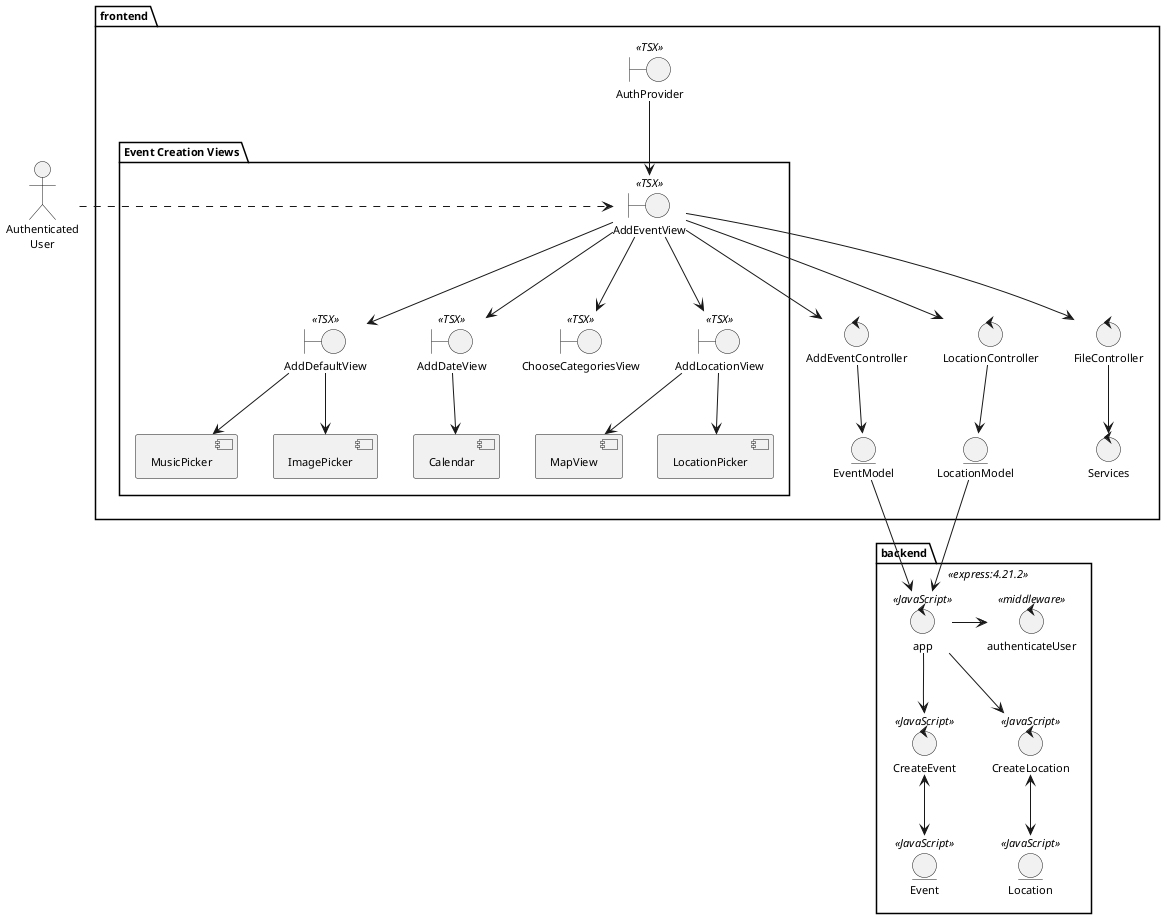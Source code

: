 @startuml DesignClassDiagram
skinparam style strictuml
skinparam defaultTextAlignment center
skinparam defaultFontSize 11

actor "Authenticated\nUser" as UserReg

' This is a comment on a single line
package backend <<express:4.21.2>>{
    control app << JavaScript >>
    control authenticateUser << middleware >>
    control "CreateEvent" as CreateEventController << JavaScript >>
    control "CreateLocation" as CreateLocationController << JavaScript >>

    entity Event << JavaScript >>
    entity Location << JavaScript >>
}

package frontend {
    boundary "AuthProvider" as AuthProvider << TSX >>
    
    package "Event Creation Views" {
        boundary "AddEventView" as addEventView << TSX >>
        boundary "AddDefaultView" as AddDefaultView << TSX >>
        boundary "AddDateView" as AddDateView << TSX >>
        boundary "ChooseCategoriesView" as ChooseCategoriesView << TSX >>
        boundary "AddLocationView" as AddLocationView << TSX >>
        
        component "Calendar" as Calendar
        component "MapView" as MapView
        
        component "MusicPicker" as MusicPicker
        component "ImagePicker" as ImagePicker
        component "LocationPicker" as LocationPicker
    }

    control "AddEventController" as AddEventController 
    control "LocationController" as LocationController
    control "FileController" as FileController
    control "Services" as Services
    entity "EventModel" as EventModel
    entity "LocationModel" as LocationModel
}

' Frontend View Hierarchy

AuthProvider --> addEventView 
addEventView --> AddDefaultView 
addEventView --> AddDateView 
addEventView --> ChooseCategoriesView 
addEventView --> AddLocationView 

' View Components
AddDateView --> Calendar 
AddLocationView --> MapView 
AddDefaultView --> MusicPicker 
AddDefaultView --> ImagePicker 
AddLocationView --> LocationPicker 

' Controller relationships
addEventView --> AddEventController
addEventView --> LocationController
addEventView --> FileController
AddEventController --> EventModel
LocationController --> LocationModel

' User interaction
UserReg .r.> addEventView

' Backend relationships
app -> authenticateUser
app -d-> CreateEventController
app -d-> CreateLocationController
FileController --> Services

CreateEventController <-d-> Event
CreateLocationController <-d-> Location
LocationModel -d-> app
EventModel -d-> app


@enduml